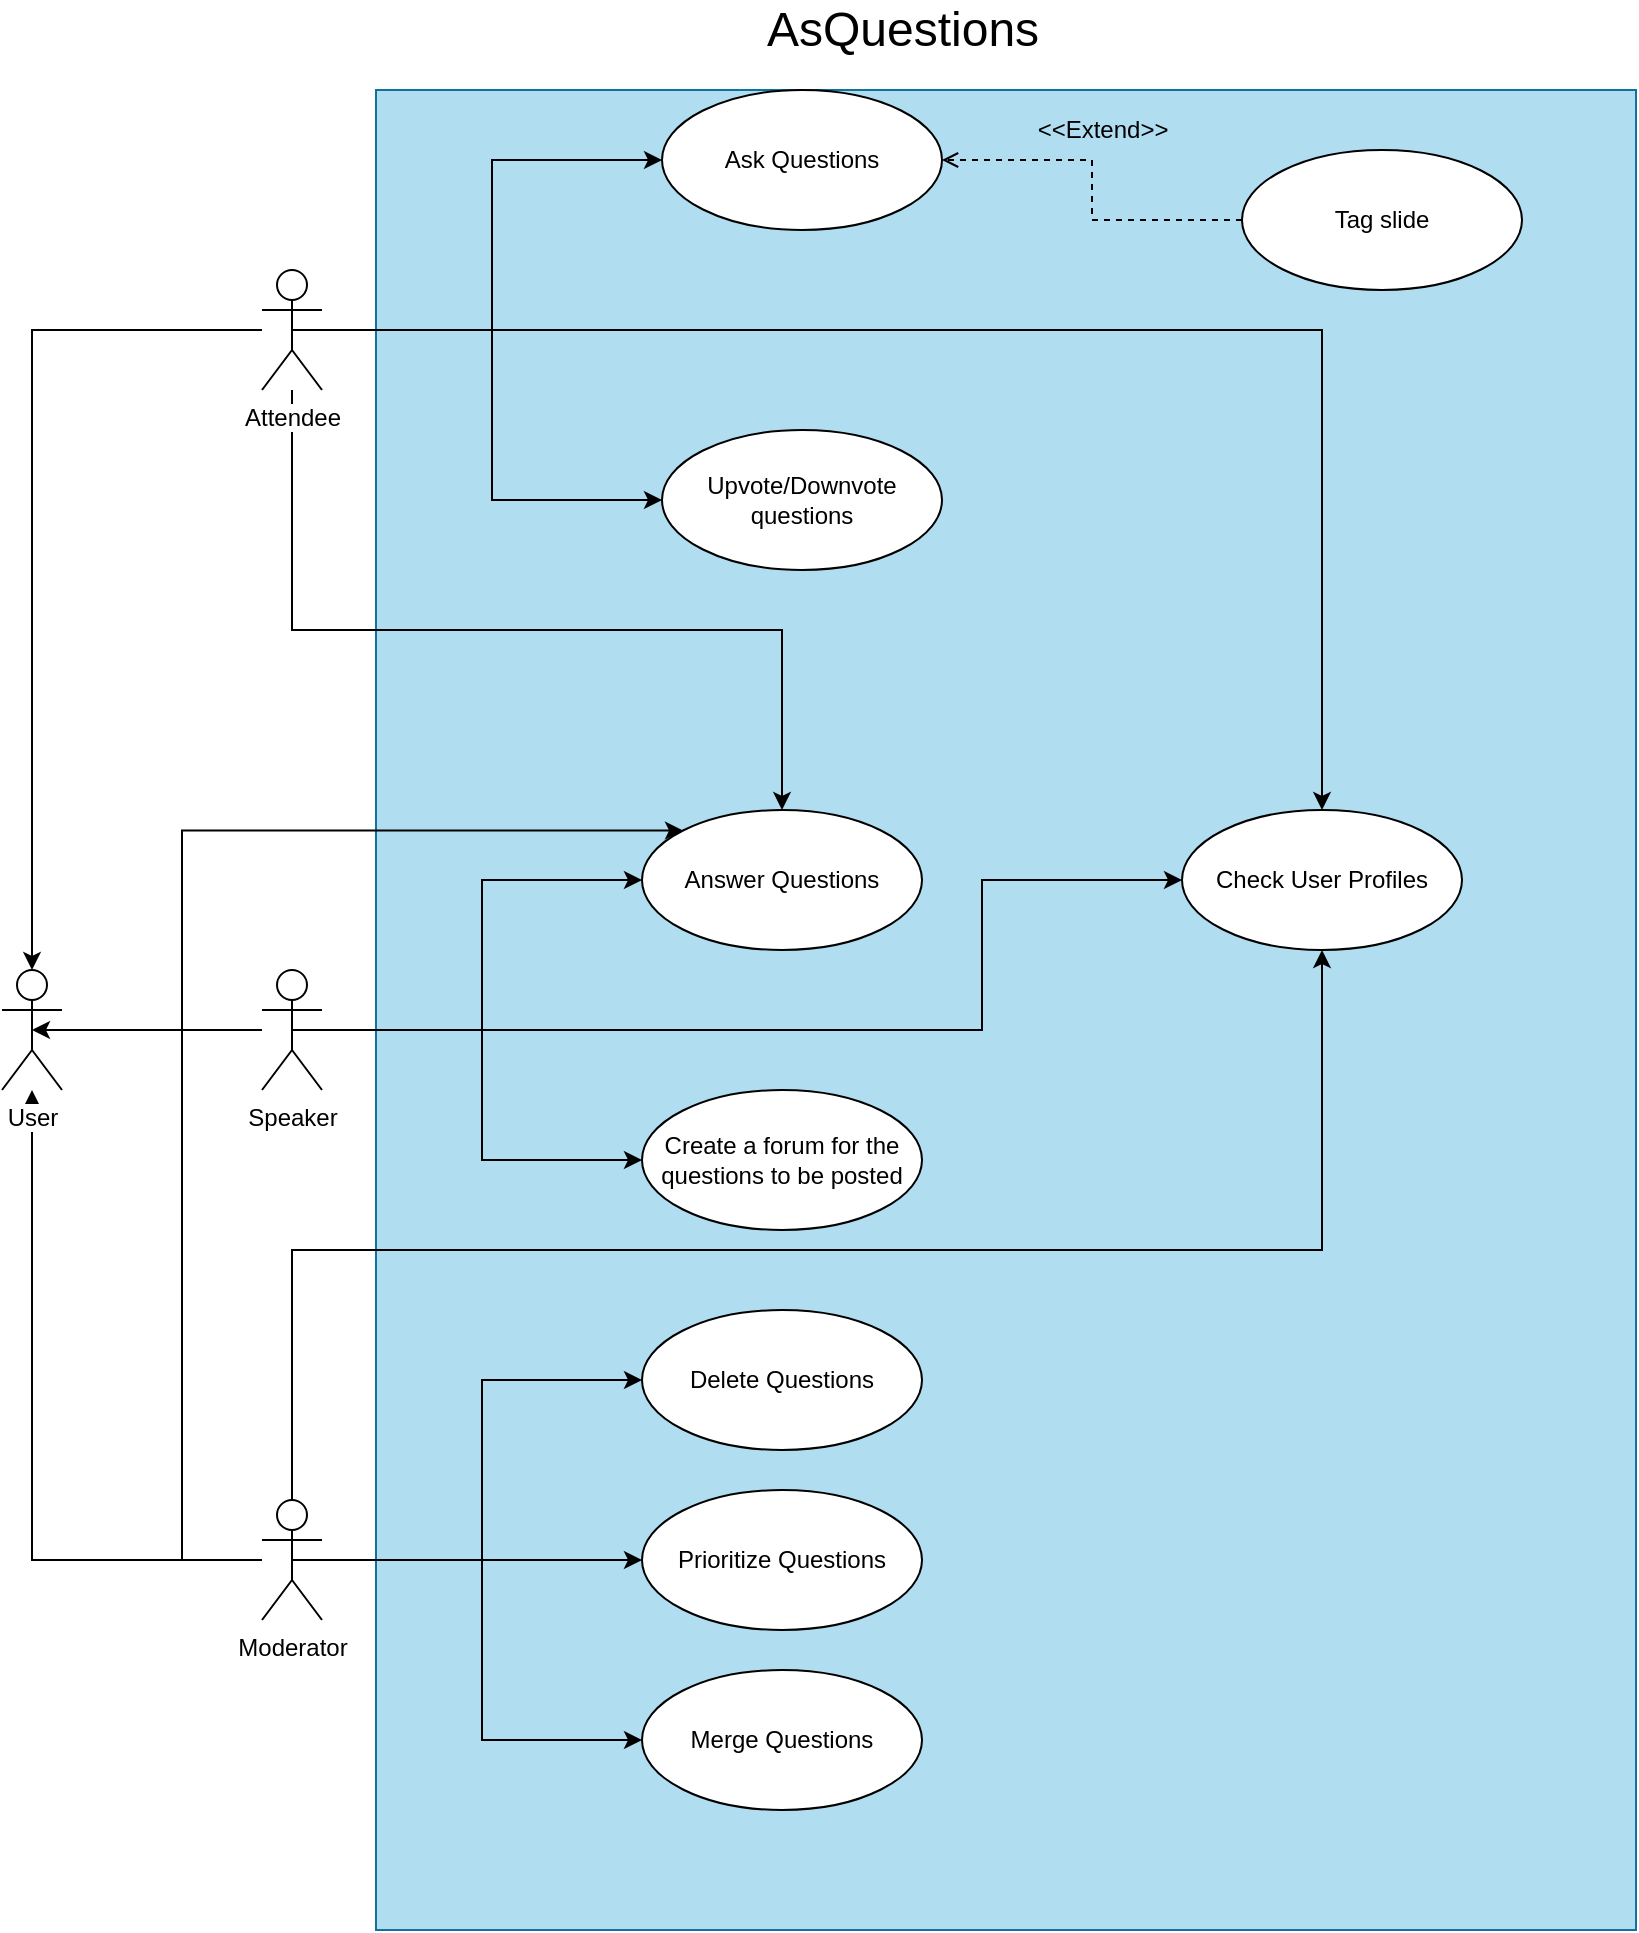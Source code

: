 <mxfile version="14.0.1" type="device"><diagram id="pEUQ0cPQ_K731lfghjQQ" name="Page-1"><mxGraphModel dx="1730" dy="1028" grid="0" gridSize="10" guides="1" tooltips="1" connect="1" arrows="1" fold="1" page="1" pageScale="1" pageWidth="850" pageHeight="1100" math="0" shadow="0"><root><mxCell id="0"/><mxCell id="1" parent="0"/><mxCell id="MJNEMBsN2tP0HU8L7YsP-6" value="" style="rounded=0;whiteSpace=wrap;html=1;fillColor=#b1ddf0;strokeColor=#10739e;" parent="1" vertex="1"><mxGeometry x="217" y="47" width="630" height="920" as="geometry"/></mxCell><mxCell id="RdcaIyqDDZqi6nR92lnq-33" style="edgeStyle=orthogonalEdgeStyle;rounded=0;orthogonalLoop=1;jettySize=auto;html=1;exitX=0.5;exitY=0.5;exitDx=0;exitDy=0;exitPerimeter=0;entryX=0;entryY=0.5;entryDx=0;entryDy=0;" parent="1" source="RdcaIyqDDZqi6nR92lnq-1" target="RdcaIyqDDZqi6nR92lnq-3" edge="1"><mxGeometry relative="1" as="geometry"/></mxCell><mxCell id="RdcaIyqDDZqi6nR92lnq-35" style="edgeStyle=orthogonalEdgeStyle;rounded=0;orthogonalLoop=1;jettySize=auto;html=1;exitX=0.5;exitY=0.5;exitDx=0;exitDy=0;exitPerimeter=0;entryX=0;entryY=0.5;entryDx=0;entryDy=0;" parent="1" source="RdcaIyqDDZqi6nR92lnq-1" target="RdcaIyqDDZqi6nR92lnq-14" edge="1"><mxGeometry relative="1" as="geometry"/></mxCell><mxCell id="MJNEMBsN2tP0HU8L7YsP-1" style="edgeStyle=orthogonalEdgeStyle;rounded=0;orthogonalLoop=1;jettySize=auto;html=1;entryX=0.5;entryY=0;entryDx=0;entryDy=0;" parent="1" source="RdcaIyqDDZqi6nR92lnq-1" target="RdcaIyqDDZqi6nR92lnq-20" edge="1"><mxGeometry relative="1" as="geometry"><mxPoint x="310" y="337" as="targetPoint"/><Array as="points"><mxPoint x="175" y="317"/><mxPoint x="420" y="317"/></Array></mxGeometry></mxCell><mxCell id="F2oJVbp3Kih6XHfN9CQ6-8" style="edgeStyle=orthogonalEdgeStyle;rounded=0;orthogonalLoop=1;jettySize=auto;html=1;exitX=0.5;exitY=0.5;exitDx=0;exitDy=0;exitPerimeter=0;entryX=0.5;entryY=0;entryDx=0;entryDy=0;" parent="1" source="RdcaIyqDDZqi6nR92lnq-1" target="F2oJVbp3Kih6XHfN9CQ6-1" edge="1"><mxGeometry relative="1" as="geometry"/></mxCell><mxCell id="SQl4o804T6dn97UI5RYl-13" style="edgeStyle=orthogonalEdgeStyle;rounded=0;orthogonalLoop=1;jettySize=auto;html=1;entryX=0.5;entryY=0;entryDx=0;entryDy=0;entryPerimeter=0;" edge="1" parent="1" source="RdcaIyqDDZqi6nR92lnq-1" target="SQl4o804T6dn97UI5RYl-2"><mxGeometry relative="1" as="geometry"/></mxCell><mxCell id="RdcaIyqDDZqi6nR92lnq-1" value="Attendee" style="shape=umlActor;verticalLabelPosition=bottom;labelBackgroundColor=#ffffff;verticalAlign=top;html=1;" parent="1" vertex="1"><mxGeometry x="160" y="137" width="30" height="60" as="geometry"/></mxCell><mxCell id="RdcaIyqDDZqi6nR92lnq-3" value="Ask Questions" style="ellipse;whiteSpace=wrap;html=1;" parent="1" vertex="1"><mxGeometry x="360" y="47" width="140" height="70" as="geometry"/></mxCell><mxCell id="RdcaIyqDDZqi6nR92lnq-14" value="Upvote/Downvote questions" style="ellipse;whiteSpace=wrap;html=1;" parent="1" vertex="1"><mxGeometry x="360" y="217" width="140" height="70" as="geometry"/></mxCell><mxCell id="RdcaIyqDDZqi6nR92lnq-42" style="edgeStyle=orthogonalEdgeStyle;rounded=0;orthogonalLoop=1;jettySize=auto;html=1;exitX=0;exitY=0.5;exitDx=0;exitDy=0;dashed=1;endArrow=open;endFill=0;" parent="1" source="RdcaIyqDDZqi6nR92lnq-15" target="RdcaIyqDDZqi6nR92lnq-3" edge="1"><mxGeometry relative="1" as="geometry"/></mxCell><mxCell id="RdcaIyqDDZqi6nR92lnq-15" value="Tag slide" style="ellipse;whiteSpace=wrap;html=1;" parent="1" vertex="1"><mxGeometry x="650" y="77" width="140" height="70" as="geometry"/></mxCell><mxCell id="RdcaIyqDDZqi6nR92lnq-40" style="edgeStyle=orthogonalEdgeStyle;rounded=0;orthogonalLoop=1;jettySize=auto;html=1;exitX=0.5;exitY=0.5;exitDx=0;exitDy=0;exitPerimeter=0;entryX=0;entryY=0.5;entryDx=0;entryDy=0;" parent="1" source="RdcaIyqDDZqi6nR92lnq-16" target="RdcaIyqDDZqi6nR92lnq-20" edge="1"><mxGeometry relative="1" as="geometry"/></mxCell><mxCell id="RdcaIyqDDZqi6nR92lnq-41" style="edgeStyle=orthogonalEdgeStyle;rounded=0;orthogonalLoop=1;jettySize=auto;html=1;exitX=0.5;exitY=0.5;exitDx=0;exitDy=0;exitPerimeter=0;entryX=0;entryY=0.5;entryDx=0;entryDy=0;" parent="1" source="RdcaIyqDDZqi6nR92lnq-16" target="RdcaIyqDDZqi6nR92lnq-39" edge="1"><mxGeometry relative="1" as="geometry"/></mxCell><mxCell id="F2oJVbp3Kih6XHfN9CQ6-6" style="edgeStyle=orthogonalEdgeStyle;rounded=0;orthogonalLoop=1;jettySize=auto;html=1;exitX=0.5;exitY=0.5;exitDx=0;exitDy=0;exitPerimeter=0;entryX=0;entryY=0.5;entryDx=0;entryDy=0;" parent="1" source="RdcaIyqDDZqi6nR92lnq-16" target="F2oJVbp3Kih6XHfN9CQ6-1" edge="1"><mxGeometry relative="1" as="geometry"><Array as="points"><mxPoint x="520" y="517"/><mxPoint x="520" y="442"/></Array></mxGeometry></mxCell><mxCell id="SQl4o804T6dn97UI5RYl-12" style="edgeStyle=orthogonalEdgeStyle;rounded=0;orthogonalLoop=1;jettySize=auto;html=1;entryX=0.5;entryY=0.5;entryDx=0;entryDy=0;entryPerimeter=0;" edge="1" parent="1" source="RdcaIyqDDZqi6nR92lnq-16" target="SQl4o804T6dn97UI5RYl-2"><mxGeometry relative="1" as="geometry"/></mxCell><mxCell id="RdcaIyqDDZqi6nR92lnq-16" value="Speaker" style="shape=umlActor;verticalLabelPosition=bottom;labelBackgroundColor=#ffffff;verticalAlign=top;html=1;" parent="1" vertex="1"><mxGeometry x="160" y="487" width="30" height="60" as="geometry"/></mxCell><mxCell id="RdcaIyqDDZqi6nR92lnq-19" value="Delete Questions" style="ellipse;whiteSpace=wrap;html=1;" parent="1" vertex="1"><mxGeometry x="350" y="657" width="140" height="70" as="geometry"/></mxCell><mxCell id="RdcaIyqDDZqi6nR92lnq-20" value="Answer Questions" style="ellipse;whiteSpace=wrap;html=1;" parent="1" vertex="1"><mxGeometry x="350" y="407" width="140" height="70" as="geometry"/></mxCell><mxCell id="RdcaIyqDDZqi6nR92lnq-37" style="edgeStyle=orthogonalEdgeStyle;rounded=0;orthogonalLoop=1;jettySize=auto;html=1;exitX=0.5;exitY=0.5;exitDx=0;exitDy=0;exitPerimeter=0;entryX=0;entryY=0.5;entryDx=0;entryDy=0;" parent="1" source="RdcaIyqDDZqi6nR92lnq-24" target="RdcaIyqDDZqi6nR92lnq-19" edge="1"><mxGeometry relative="1" as="geometry"/></mxCell><mxCell id="MJNEMBsN2tP0HU8L7YsP-4" style="edgeStyle=orthogonalEdgeStyle;rounded=0;orthogonalLoop=1;jettySize=auto;html=1;exitX=0.5;exitY=0.5;exitDx=0;exitDy=0;exitPerimeter=0;entryX=0;entryY=0.5;entryDx=0;entryDy=0;" parent="1" source="RdcaIyqDDZqi6nR92lnq-24" target="MJNEMBsN2tP0HU8L7YsP-3" edge="1"><mxGeometry relative="1" as="geometry"/></mxCell><mxCell id="F2oJVbp3Kih6XHfN9CQ6-4" style="edgeStyle=orthogonalEdgeStyle;rounded=0;orthogonalLoop=1;jettySize=auto;html=1;exitX=0.5;exitY=0.5;exitDx=0;exitDy=0;exitPerimeter=0;entryX=0.5;entryY=1;entryDx=0;entryDy=0;" parent="1" source="RdcaIyqDDZqi6nR92lnq-24" target="F2oJVbp3Kih6XHfN9CQ6-1" edge="1"><mxGeometry relative="1" as="geometry"><Array as="points"><mxPoint x="175" y="627"/><mxPoint x="690" y="627"/></Array></mxGeometry></mxCell><mxCell id="F2oJVbp3Kih6XHfN9CQ6-11" style="edgeStyle=orthogonalEdgeStyle;rounded=0;orthogonalLoop=1;jettySize=auto;html=1;exitX=0.5;exitY=0.5;exitDx=0;exitDy=0;exitPerimeter=0;entryX=0;entryY=0.5;entryDx=0;entryDy=0;" parent="1" source="RdcaIyqDDZqi6nR92lnq-24" target="F2oJVbp3Kih6XHfN9CQ6-10" edge="1"><mxGeometry relative="1" as="geometry"/></mxCell><mxCell id="SQl4o804T6dn97UI5RYl-11" style="edgeStyle=orthogonalEdgeStyle;rounded=0;orthogonalLoop=1;jettySize=auto;html=1;" edge="1" parent="1" source="RdcaIyqDDZqi6nR92lnq-24" target="SQl4o804T6dn97UI5RYl-2"><mxGeometry relative="1" as="geometry"/></mxCell><mxCell id="SQl4o804T6dn97UI5RYl-14" style="edgeStyle=orthogonalEdgeStyle;rounded=0;orthogonalLoop=1;jettySize=auto;html=1;entryX=0;entryY=0;entryDx=0;entryDy=0;" edge="1" parent="1" source="RdcaIyqDDZqi6nR92lnq-24" target="RdcaIyqDDZqi6nR92lnq-20"><mxGeometry relative="1" as="geometry"><Array as="points"><mxPoint x="120" y="782"/><mxPoint x="120" y="417"/></Array></mxGeometry></mxCell><mxCell id="RdcaIyqDDZqi6nR92lnq-24" value="Moderator" style="shape=umlActor;verticalLabelPosition=bottom;labelBackgroundColor=#ffffff;verticalAlign=top;html=1;" parent="1" vertex="1"><mxGeometry x="160" y="752" width="30" height="60" as="geometry"/></mxCell><mxCell id="RdcaIyqDDZqi6nR92lnq-39" value="Create a forum for the questions to be posted" style="ellipse;whiteSpace=wrap;html=1;" parent="1" vertex="1"><mxGeometry x="350" y="547" width="140" height="70" as="geometry"/></mxCell><mxCell id="RdcaIyqDDZqi6nR92lnq-44" value="&amp;lt;&amp;lt;Extend&amp;gt;&amp;gt;" style="text;html=1;align=center;verticalAlign=middle;resizable=0;points=[];autosize=1;" parent="1" vertex="1"><mxGeometry x="540" y="57" width="80" height="20" as="geometry"/></mxCell><mxCell id="RdcaIyqDDZqi6nR92lnq-56" value="&lt;font style=&quot;font-size: 24px&quot;&gt;AsQuestions&lt;/font&gt;" style="text;html=1;align=center;verticalAlign=middle;resizable=0;points=[];autosize=1;" parent="1" vertex="1"><mxGeometry x="405" y="7" width="150" height="20" as="geometry"/></mxCell><mxCell id="MJNEMBsN2tP0HU8L7YsP-3" value="Prioritize Questions" style="ellipse;whiteSpace=wrap;html=1;" parent="1" vertex="1"><mxGeometry x="350" y="747" width="140" height="70" as="geometry"/></mxCell><mxCell id="F2oJVbp3Kih6XHfN9CQ6-1" value="Check User Profiles" style="ellipse;whiteSpace=wrap;html=1;" parent="1" vertex="1"><mxGeometry x="620" y="407" width="140" height="70" as="geometry"/></mxCell><mxCell id="F2oJVbp3Kih6XHfN9CQ6-10" value="Merge Questions" style="ellipse;whiteSpace=wrap;html=1;" parent="1" vertex="1"><mxGeometry x="350" y="837" width="140" height="70" as="geometry"/></mxCell><mxCell id="SQl4o804T6dn97UI5RYl-2" value="User" style="shape=umlActor;verticalLabelPosition=bottom;labelBackgroundColor=#ffffff;verticalAlign=top;html=1;" vertex="1" parent="1"><mxGeometry x="30" y="487" width="30" height="60" as="geometry"/></mxCell></root></mxGraphModel></diagram></mxfile>